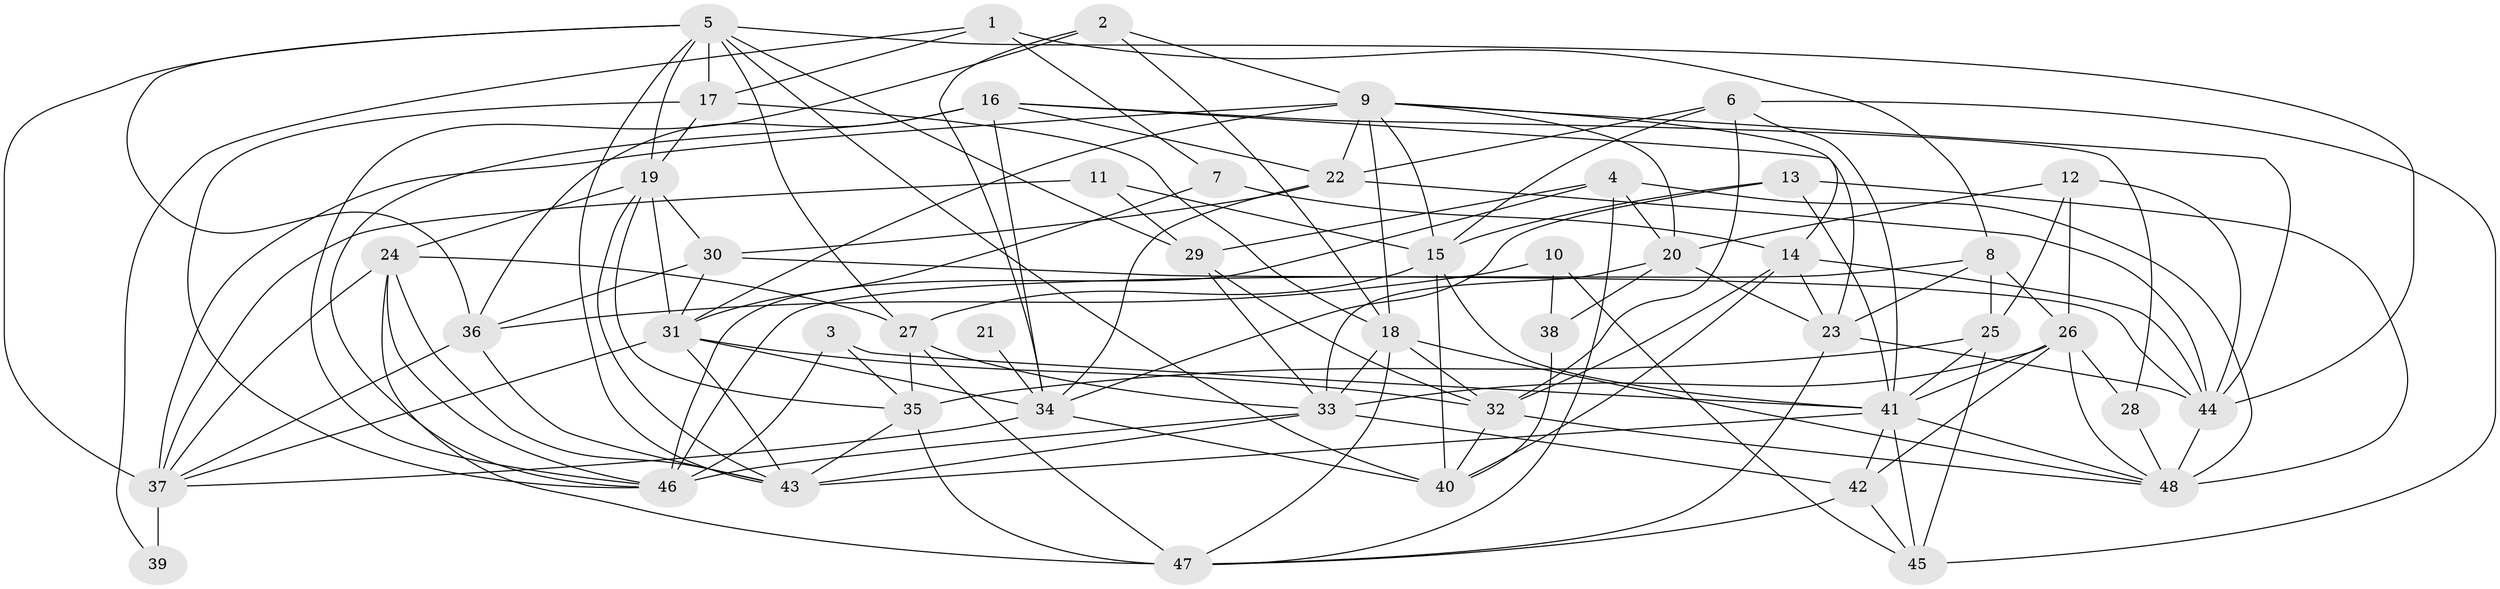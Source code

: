 // original degree distribution, {4: 0.31932773109243695, 2: 0.1092436974789916, 3: 0.2605042016806723, 5: 0.19327731092436976, 6: 0.06722689075630252, 7: 0.05042016806722689}
// Generated by graph-tools (version 1.1) at 2025/37/03/04/25 23:37:13]
// undirected, 48 vertices, 138 edges
graph export_dot {
  node [color=gray90,style=filled];
  1;
  2;
  3;
  4;
  5;
  6;
  7;
  8;
  9;
  10;
  11;
  12;
  13;
  14;
  15;
  16;
  17;
  18;
  19;
  20;
  21;
  22;
  23;
  24;
  25;
  26;
  27;
  28;
  29;
  30;
  31;
  32;
  33;
  34;
  35;
  36;
  37;
  38;
  39;
  40;
  41;
  42;
  43;
  44;
  45;
  46;
  47;
  48;
  1 -- 7 [weight=1.0];
  1 -- 8 [weight=1.0];
  1 -- 17 [weight=1.0];
  1 -- 39 [weight=1.0];
  2 -- 9 [weight=1.0];
  2 -- 18 [weight=1.0];
  2 -- 34 [weight=1.0];
  2 -- 46 [weight=1.0];
  3 -- 35 [weight=1.0];
  3 -- 41 [weight=1.0];
  3 -- 46 [weight=2.0];
  4 -- 20 [weight=1.0];
  4 -- 29 [weight=1.0];
  4 -- 46 [weight=1.0];
  4 -- 47 [weight=1.0];
  4 -- 48 [weight=2.0];
  5 -- 17 [weight=1.0];
  5 -- 19 [weight=1.0];
  5 -- 27 [weight=1.0];
  5 -- 29 [weight=1.0];
  5 -- 36 [weight=1.0];
  5 -- 37 [weight=1.0];
  5 -- 40 [weight=1.0];
  5 -- 43 [weight=1.0];
  5 -- 44 [weight=1.0];
  6 -- 15 [weight=1.0];
  6 -- 22 [weight=1.0];
  6 -- 32 [weight=1.0];
  6 -- 41 [weight=1.0];
  6 -- 45 [weight=1.0];
  7 -- 14 [weight=1.0];
  7 -- 31 [weight=1.0];
  8 -- 23 [weight=1.0];
  8 -- 25 [weight=1.0];
  8 -- 26 [weight=1.0];
  8 -- 46 [weight=1.0];
  9 -- 14 [weight=1.0];
  9 -- 15 [weight=1.0];
  9 -- 18 [weight=1.0];
  9 -- 20 [weight=1.0];
  9 -- 22 [weight=1.0];
  9 -- 31 [weight=2.0];
  9 -- 37 [weight=1.0];
  9 -- 44 [weight=1.0];
  10 -- 36 [weight=1.0];
  10 -- 38 [weight=1.0];
  10 -- 45 [weight=1.0];
  11 -- 15 [weight=1.0];
  11 -- 29 [weight=1.0];
  11 -- 37 [weight=1.0];
  12 -- 20 [weight=1.0];
  12 -- 25 [weight=1.0];
  12 -- 26 [weight=1.0];
  12 -- 44 [weight=1.0];
  13 -- 15 [weight=1.0];
  13 -- 34 [weight=1.0];
  13 -- 41 [weight=2.0];
  13 -- 48 [weight=2.0];
  14 -- 23 [weight=1.0];
  14 -- 32 [weight=1.0];
  14 -- 40 [weight=1.0];
  14 -- 44 [weight=1.0];
  15 -- 27 [weight=1.0];
  15 -- 40 [weight=1.0];
  15 -- 41 [weight=1.0];
  16 -- 22 [weight=1.0];
  16 -- 23 [weight=1.0];
  16 -- 28 [weight=1.0];
  16 -- 34 [weight=3.0];
  16 -- 36 [weight=1.0];
  16 -- 46 [weight=1.0];
  17 -- 18 [weight=1.0];
  17 -- 19 [weight=1.0];
  17 -- 46 [weight=1.0];
  18 -- 32 [weight=1.0];
  18 -- 33 [weight=1.0];
  18 -- 47 [weight=1.0];
  18 -- 48 [weight=2.0];
  19 -- 24 [weight=1.0];
  19 -- 30 [weight=1.0];
  19 -- 31 [weight=1.0];
  19 -- 35 [weight=1.0];
  19 -- 43 [weight=1.0];
  20 -- 23 [weight=1.0];
  20 -- 33 [weight=1.0];
  20 -- 38 [weight=1.0];
  21 -- 34 [weight=3.0];
  22 -- 30 [weight=1.0];
  22 -- 34 [weight=1.0];
  22 -- 44 [weight=1.0];
  23 -- 44 [weight=1.0];
  23 -- 47 [weight=1.0];
  24 -- 27 [weight=1.0];
  24 -- 37 [weight=1.0];
  24 -- 43 [weight=2.0];
  24 -- 46 [weight=1.0];
  24 -- 47 [weight=1.0];
  25 -- 35 [weight=3.0];
  25 -- 41 [weight=1.0];
  25 -- 45 [weight=1.0];
  26 -- 28 [weight=1.0];
  26 -- 33 [weight=2.0];
  26 -- 41 [weight=1.0];
  26 -- 42 [weight=1.0];
  26 -- 48 [weight=1.0];
  27 -- 33 [weight=1.0];
  27 -- 35 [weight=1.0];
  27 -- 47 [weight=1.0];
  28 -- 48 [weight=1.0];
  29 -- 32 [weight=1.0];
  29 -- 33 [weight=1.0];
  30 -- 31 [weight=1.0];
  30 -- 36 [weight=1.0];
  30 -- 44 [weight=1.0];
  31 -- 32 [weight=1.0];
  31 -- 34 [weight=1.0];
  31 -- 37 [weight=1.0];
  31 -- 43 [weight=1.0];
  32 -- 40 [weight=1.0];
  32 -- 48 [weight=1.0];
  33 -- 42 [weight=1.0];
  33 -- 43 [weight=1.0];
  33 -- 46 [weight=1.0];
  34 -- 37 [weight=1.0];
  34 -- 40 [weight=2.0];
  35 -- 43 [weight=2.0];
  35 -- 47 [weight=2.0];
  36 -- 37 [weight=1.0];
  36 -- 43 [weight=1.0];
  37 -- 39 [weight=2.0];
  38 -- 40 [weight=1.0];
  41 -- 42 [weight=1.0];
  41 -- 43 [weight=2.0];
  41 -- 45 [weight=1.0];
  41 -- 48 [weight=1.0];
  42 -- 45 [weight=1.0];
  42 -- 47 [weight=1.0];
  44 -- 48 [weight=2.0];
}
